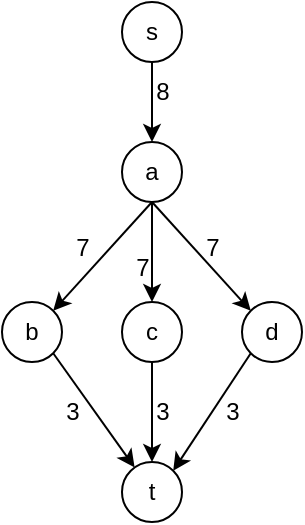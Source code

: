 <mxfile version="22.0.8" type="github">
  <diagram name="第 1 页" id="ksoOqVq-5y_1xiE1C7xc">
    <mxGraphModel dx="500" dy="277" grid="1" gridSize="10" guides="1" tooltips="1" connect="1" arrows="1" fold="1" page="1" pageScale="1" pageWidth="827" pageHeight="1169" math="0" shadow="0">
      <root>
        <mxCell id="0" />
        <mxCell id="1" parent="0" />
        <mxCell id="ypv3pf9eMWC3n3wEPKwJ-28" style="rounded=0;orthogonalLoop=1;jettySize=auto;html=1;exitX=0.5;exitY=1;exitDx=0;exitDy=0;entryX=0.5;entryY=0;entryDx=0;entryDy=0;" edge="1" parent="1" source="ypv3pf9eMWC3n3wEPKwJ-1" target="ypv3pf9eMWC3n3wEPKwJ-27">
          <mxGeometry relative="1" as="geometry" />
        </mxCell>
        <mxCell id="ypv3pf9eMWC3n3wEPKwJ-1" value="s" style="ellipse;whiteSpace=wrap;html=1;aspect=fixed;" vertex="1" parent="1">
          <mxGeometry x="240" y="130" width="30" height="30" as="geometry" />
        </mxCell>
        <mxCell id="ypv3pf9eMWC3n3wEPKwJ-2" value="t" style="ellipse;whiteSpace=wrap;html=1;aspect=fixed;" vertex="1" parent="1">
          <mxGeometry x="240" y="360" width="30" height="30" as="geometry" />
        </mxCell>
        <mxCell id="ypv3pf9eMWC3n3wEPKwJ-14" style="rounded=0;orthogonalLoop=1;jettySize=auto;html=1;exitX=0;exitY=1;exitDx=0;exitDy=0;entryX=1;entryY=0;entryDx=0;entryDy=0;" edge="1" parent="1" source="ypv3pf9eMWC3n3wEPKwJ-3" target="ypv3pf9eMWC3n3wEPKwJ-2">
          <mxGeometry relative="1" as="geometry" />
        </mxCell>
        <mxCell id="ypv3pf9eMWC3n3wEPKwJ-3" value="d" style="ellipse;whiteSpace=wrap;html=1;aspect=fixed;" vertex="1" parent="1">
          <mxGeometry x="300" y="280" width="30" height="30" as="geometry" />
        </mxCell>
        <mxCell id="ypv3pf9eMWC3n3wEPKwJ-13" style="rounded=0;orthogonalLoop=1;jettySize=auto;html=1;exitX=1;exitY=1;exitDx=0;exitDy=0;" edge="1" parent="1" source="ypv3pf9eMWC3n3wEPKwJ-4" target="ypv3pf9eMWC3n3wEPKwJ-2">
          <mxGeometry relative="1" as="geometry" />
        </mxCell>
        <mxCell id="ypv3pf9eMWC3n3wEPKwJ-4" value="b" style="ellipse;whiteSpace=wrap;html=1;aspect=fixed;" vertex="1" parent="1">
          <mxGeometry x="180" y="280" width="30" height="30" as="geometry" />
        </mxCell>
        <mxCell id="ypv3pf9eMWC3n3wEPKwJ-15" style="rounded=0;orthogonalLoop=1;jettySize=auto;html=1;exitX=0.5;exitY=1;exitDx=0;exitDy=0;entryX=0.5;entryY=0;entryDx=0;entryDy=0;" edge="1" parent="1" source="ypv3pf9eMWC3n3wEPKwJ-5" target="ypv3pf9eMWC3n3wEPKwJ-2">
          <mxGeometry relative="1" as="geometry" />
        </mxCell>
        <mxCell id="ypv3pf9eMWC3n3wEPKwJ-5" value="c" style="ellipse;whiteSpace=wrap;html=1;aspect=fixed;" vertex="1" parent="1">
          <mxGeometry x="240" y="280" width="30" height="30" as="geometry" />
        </mxCell>
        <mxCell id="ypv3pf9eMWC3n3wEPKwJ-16" value="3" style="text;html=1;align=center;verticalAlign=middle;resizable=0;points=[];autosize=1;strokeColor=none;fillColor=none;" vertex="1" parent="1">
          <mxGeometry x="280" y="320" width="30" height="30" as="geometry" />
        </mxCell>
        <mxCell id="ypv3pf9eMWC3n3wEPKwJ-17" value="3" style="text;html=1;align=center;verticalAlign=middle;resizable=0;points=[];autosize=1;strokeColor=none;fillColor=none;" vertex="1" parent="1">
          <mxGeometry x="245" y="320" width="30" height="30" as="geometry" />
        </mxCell>
        <mxCell id="ypv3pf9eMWC3n3wEPKwJ-18" value="3" style="text;html=1;align=center;verticalAlign=middle;resizable=0;points=[];autosize=1;strokeColor=none;fillColor=none;" vertex="1" parent="1">
          <mxGeometry x="200" y="320" width="30" height="30" as="geometry" />
        </mxCell>
        <mxCell id="ypv3pf9eMWC3n3wEPKwJ-30" style="rounded=0;orthogonalLoop=1;jettySize=auto;html=1;exitX=0.5;exitY=1;exitDx=0;exitDy=0;entryX=0.5;entryY=0;entryDx=0;entryDy=0;" edge="1" parent="1" source="ypv3pf9eMWC3n3wEPKwJ-27" target="ypv3pf9eMWC3n3wEPKwJ-5">
          <mxGeometry relative="1" as="geometry" />
        </mxCell>
        <mxCell id="ypv3pf9eMWC3n3wEPKwJ-31" style="rounded=0;orthogonalLoop=1;jettySize=auto;html=1;exitX=0.5;exitY=1;exitDx=0;exitDy=0;entryX=1;entryY=0;entryDx=0;entryDy=0;" edge="1" parent="1" source="ypv3pf9eMWC3n3wEPKwJ-27" target="ypv3pf9eMWC3n3wEPKwJ-4">
          <mxGeometry relative="1" as="geometry" />
        </mxCell>
        <mxCell id="ypv3pf9eMWC3n3wEPKwJ-32" style="rounded=0;orthogonalLoop=1;jettySize=auto;html=1;exitX=0.5;exitY=1;exitDx=0;exitDy=0;entryX=0;entryY=0;entryDx=0;entryDy=0;" edge="1" parent="1" source="ypv3pf9eMWC3n3wEPKwJ-27" target="ypv3pf9eMWC3n3wEPKwJ-3">
          <mxGeometry relative="1" as="geometry" />
        </mxCell>
        <mxCell id="ypv3pf9eMWC3n3wEPKwJ-27" value="a" style="ellipse;whiteSpace=wrap;html=1;aspect=fixed;" vertex="1" parent="1">
          <mxGeometry x="240" y="200" width="30" height="30" as="geometry" />
        </mxCell>
        <mxCell id="ypv3pf9eMWC3n3wEPKwJ-29" value="8" style="text;html=1;align=center;verticalAlign=middle;resizable=0;points=[];autosize=1;strokeColor=none;fillColor=none;" vertex="1" parent="1">
          <mxGeometry x="245" y="160" width="30" height="30" as="geometry" />
        </mxCell>
        <mxCell id="ypv3pf9eMWC3n3wEPKwJ-33" value="7" style="text;html=1;align=center;verticalAlign=middle;resizable=0;points=[];autosize=1;strokeColor=none;fillColor=none;" vertex="1" parent="1">
          <mxGeometry x="205" y="238" width="30" height="30" as="geometry" />
        </mxCell>
        <mxCell id="ypv3pf9eMWC3n3wEPKwJ-34" value="7" style="text;html=1;align=center;verticalAlign=middle;resizable=0;points=[];autosize=1;strokeColor=none;fillColor=none;" vertex="1" parent="1">
          <mxGeometry x="235" y="248" width="30" height="30" as="geometry" />
        </mxCell>
        <mxCell id="ypv3pf9eMWC3n3wEPKwJ-35" value="7" style="text;html=1;align=center;verticalAlign=middle;resizable=0;points=[];autosize=1;strokeColor=none;fillColor=none;" vertex="1" parent="1">
          <mxGeometry x="270" y="238" width="30" height="30" as="geometry" />
        </mxCell>
      </root>
    </mxGraphModel>
  </diagram>
</mxfile>
